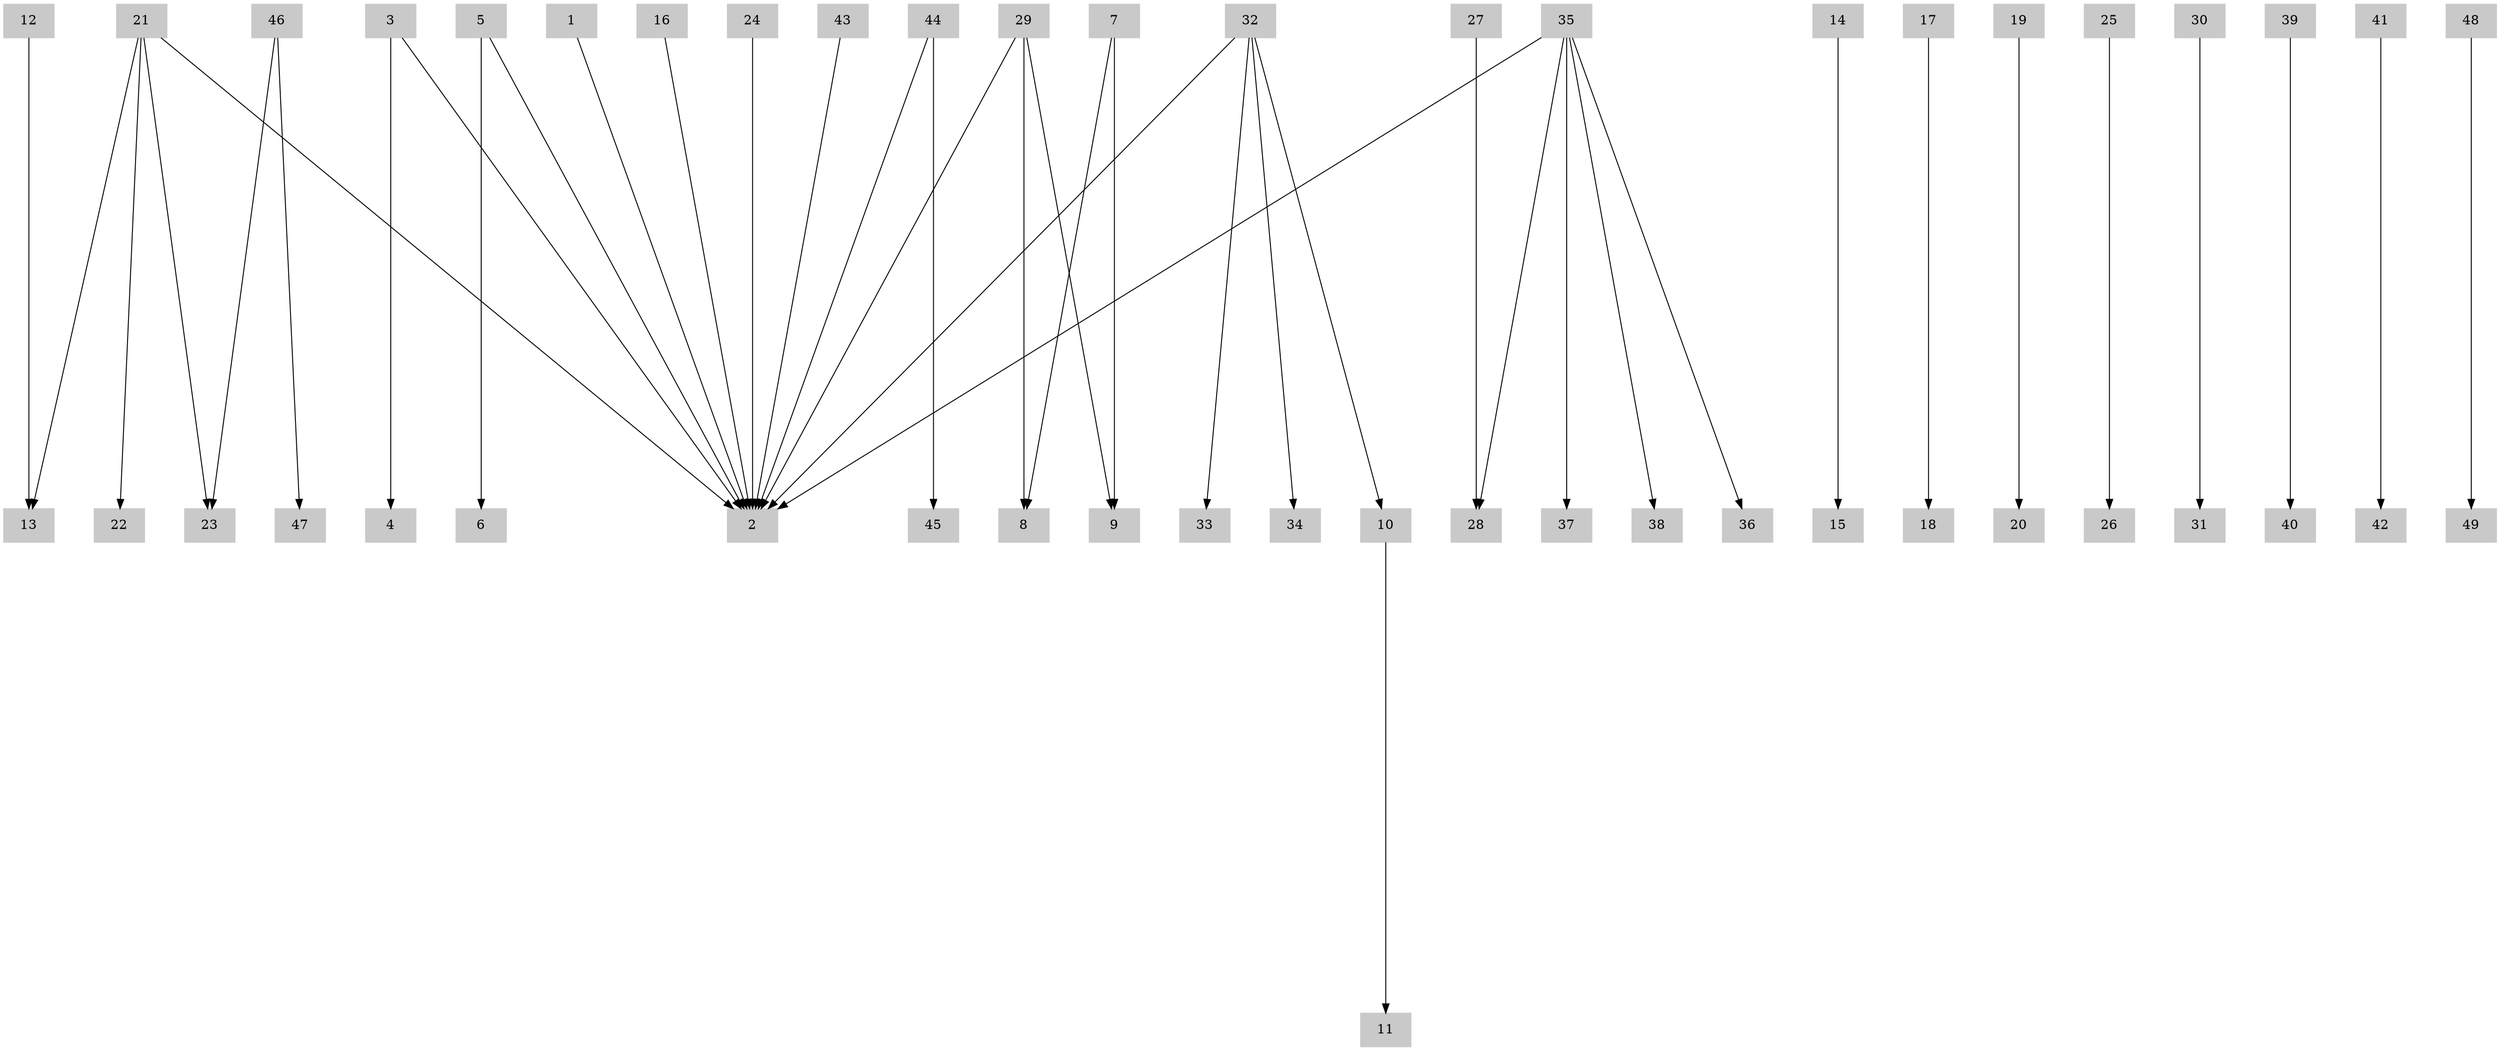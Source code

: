 
digraph deps {
  node [shape="record" style="filled" color="grey79" fillcolor="grey79"];
  //edge [arrowhead=none];
  splines=true;
  nodesep=0.6;
  ranksep=7;
  "1" -> "2";
  "3" -> "4";
  "3" -> "2";
  "5" -> "6";
  "5" -> "2";
  "7" -> "8";
  "7" -> "9";
  "10" -> "11";
  "12" -> "13";
  "14" -> "15";
  "16" -> "2";
  "17" -> "18";
  "19" -> "20";
  "21" -> "22";
  "21" -> "2";
  "21" -> "13";
  "21" -> "23";
  "24" -> "2";
  "25" -> "26";
  "27" -> "28";
  "29" -> "2";
  "29" -> "9";
  "29" -> "8";
  "30" -> "31";
  "32" -> "10";
  "32" -> "33";
  "32" -> "2";
  "32" -> "34";
  "35" -> "36";
  "35" -> "28";
  "35" -> "37";
  "35" -> "2";
  "35" -> "38";
  "39" -> "40";
  "41" -> "42";
  "43" -> "2";
  "44" -> "2";
  "44" -> "45";
  "46" -> "47";
  "46" -> "23";
  "48" -> "49";
}